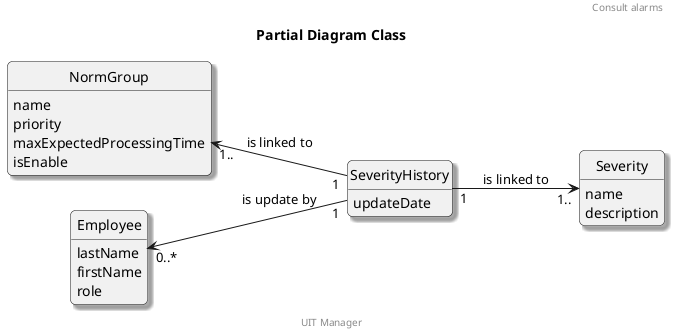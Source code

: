 @startuml
title Partial Diagram Class
header Consult alarms
footer UIT Manager
skinparam monochrome true
skinparam linetype polyline
hide class circle
hide class stereotype
hide separator
hide empty members
skinparam shadowing true
skinparam roundcorner 10
left to right direction
skinparam ArrowThickness 1.
class NormGroup {
name
priority
maxExpectedProcessingTime
isEnable
}
class Severity {
name
description
}
class SeverityHistory{
updateDate
}
class Employee {
lastName
firstName
role
}
NormGroup "1.." <-- "1" SeverityHistory: is linked to
SeverityHistory "1" --> "1.." Severity: is linked to
Employee "0..*" <-- "1" SeverityHistory: is update by
@enduml